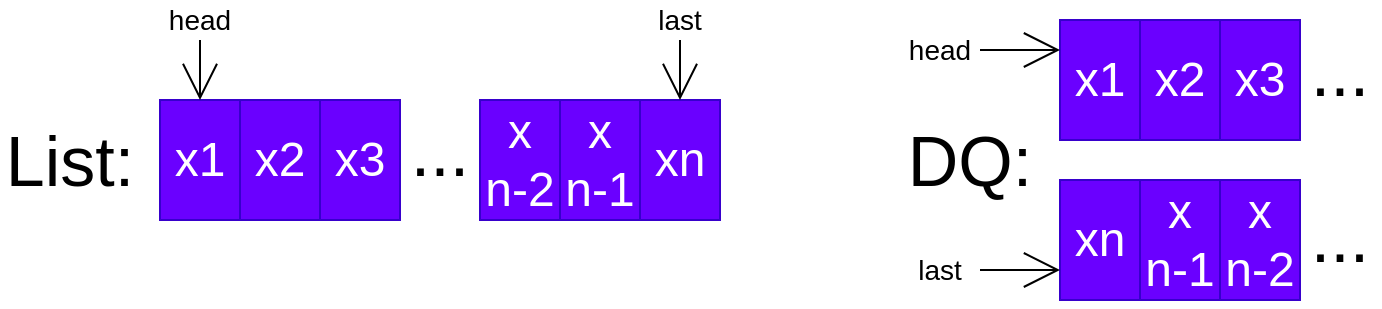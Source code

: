 <mxfile>
    <diagram id="4UdUqQnEyKSGIjsAtdWJ" name="Page-1">
        <mxGraphModel dx="776" dy="1729" grid="1" gridSize="10" guides="1" tooltips="1" connect="1" arrows="1" fold="1" page="1" pageScale="1" pageWidth="850" pageHeight="1100" math="0" shadow="0">
            <root>
                <mxCell id="0"/>
                <mxCell id="1" parent="0"/>
                <mxCell id="8" value="x1" style="rounded=0;whiteSpace=wrap;html=1;fontSize=24;fillColor=#6a00ff;strokeColor=#3700CC;fontColor=#ffffff;" vertex="1" parent="1">
                    <mxGeometry x="90" y="70" width="40" height="60" as="geometry"/>
                </mxCell>
                <mxCell id="9" value="x2" style="rounded=0;whiteSpace=wrap;html=1;fontSize=24;fillColor=#6a00ff;strokeColor=#3700CC;fontColor=#ffffff;" vertex="1" parent="1">
                    <mxGeometry x="130" y="70" width="40" height="60" as="geometry"/>
                </mxCell>
                <mxCell id="10" value="x3" style="rounded=0;whiteSpace=wrap;html=1;fontSize=24;fillColor=#6a00ff;strokeColor=#3700CC;fontColor=#ffffff;" vertex="1" parent="1">
                    <mxGeometry x="170" y="70" width="40" height="60" as="geometry"/>
                </mxCell>
                <mxCell id="11" value="..." style="text;html=1;strokeColor=none;fillColor=none;align=center;verticalAlign=middle;whiteSpace=wrap;rounded=0;fontSize=35;" vertex="1" parent="1">
                    <mxGeometry x="210" y="80" width="40" height="30" as="geometry"/>
                </mxCell>
                <mxCell id="12" value="x&lt;br&gt;n-1" style="rounded=0;whiteSpace=wrap;html=1;fontSize=24;fillColor=#6a00ff;strokeColor=#3700CC;fontColor=#ffffff;" vertex="1" parent="1">
                    <mxGeometry x="290" y="70" width="40" height="60" as="geometry"/>
                </mxCell>
                <mxCell id="13" value="xn" style="rounded=0;whiteSpace=wrap;html=1;fontSize=24;fillColor=#6a00ff;strokeColor=#3700CC;fontColor=#ffffff;" vertex="1" parent="1">
                    <mxGeometry x="330" y="70" width="40" height="60" as="geometry"/>
                </mxCell>
                <mxCell id="14" value="List:" style="text;html=1;strokeColor=none;fillColor=none;align=center;verticalAlign=middle;whiteSpace=wrap;rounded=0;fontSize=35;" vertex="1" parent="1">
                    <mxGeometry x="10" y="90" width="70" height="20" as="geometry"/>
                </mxCell>
                <mxCell id="33" value="x&lt;br&gt;n-2" style="rounded=0;whiteSpace=wrap;html=1;fontSize=24;fillColor=#6a00ff;strokeColor=#3700CC;fontColor=#ffffff;" vertex="1" parent="1">
                    <mxGeometry x="250" y="70" width="40" height="60" as="geometry"/>
                </mxCell>
                <mxCell id="34" value="x1" style="rounded=0;whiteSpace=wrap;html=1;fontSize=24;fillColor=#6a00ff;strokeColor=#3700CC;fontColor=#ffffff;" vertex="1" parent="1">
                    <mxGeometry x="540" y="30" width="40" height="60" as="geometry"/>
                </mxCell>
                <mxCell id="35" value="x2" style="rounded=0;whiteSpace=wrap;html=1;fontSize=24;fillColor=#6a00ff;strokeColor=#3700CC;fontColor=#ffffff;" vertex="1" parent="1">
                    <mxGeometry x="580" y="30" width="40" height="60" as="geometry"/>
                </mxCell>
                <mxCell id="36" value="x3" style="rounded=0;whiteSpace=wrap;html=1;fontSize=24;fillColor=#6a00ff;strokeColor=#3700CC;fontColor=#ffffff;" vertex="1" parent="1">
                    <mxGeometry x="620" y="30" width="40" height="60" as="geometry"/>
                </mxCell>
                <mxCell id="37" value="..." style="text;html=1;strokeColor=none;fillColor=none;align=center;verticalAlign=middle;whiteSpace=wrap;rounded=0;fontSize=35;" vertex="1" parent="1">
                    <mxGeometry x="660" y="40" width="40" height="30" as="geometry"/>
                </mxCell>
                <mxCell id="38" value="x&lt;br&gt;n-1" style="rounded=0;whiteSpace=wrap;html=1;fontSize=24;fillColor=#6a00ff;strokeColor=#3700CC;fontColor=#ffffff;" vertex="1" parent="1">
                    <mxGeometry x="580" y="110" width="40" height="60" as="geometry"/>
                </mxCell>
                <mxCell id="39" value="xn" style="rounded=0;whiteSpace=wrap;html=1;fontSize=24;fillColor=#6a00ff;strokeColor=#3700CC;fontColor=#ffffff;" vertex="1" parent="1">
                    <mxGeometry x="540" y="110" width="40" height="60" as="geometry"/>
                </mxCell>
                <mxCell id="40" value="x&lt;br&gt;n-2" style="rounded=0;whiteSpace=wrap;html=1;fontSize=24;fillColor=#6a00ff;strokeColor=#3700CC;fontColor=#ffffff;" vertex="1" parent="1">
                    <mxGeometry x="620" y="110" width="40" height="60" as="geometry"/>
                </mxCell>
                <mxCell id="41" value="..." style="text;html=1;strokeColor=none;fillColor=none;align=center;verticalAlign=middle;whiteSpace=wrap;rounded=0;fontSize=35;" vertex="1" parent="1">
                    <mxGeometry x="660" y="120" width="40" height="35" as="geometry"/>
                </mxCell>
                <mxCell id="42" value="DQ:" style="text;html=1;strokeColor=none;fillColor=none;align=center;verticalAlign=middle;whiteSpace=wrap;rounded=0;fontSize=35;" vertex="1" parent="1">
                    <mxGeometry x="460" y="90" width="70" height="20" as="geometry"/>
                </mxCell>
                <mxCell id="45" value="" style="endArrow=open;html=1;fontSize=35;endFill=0;endSize=16;entryX=0;entryY=0.75;entryDx=0;entryDy=0;exitX=1;exitY=0.5;exitDx=0;exitDy=0;" edge="1" parent="1" source="48" target="39">
                    <mxGeometry width="50" height="50" relative="1" as="geometry">
                        <mxPoint x="560" y="220" as="sourcePoint"/>
                        <mxPoint x="560" y="170" as="targetPoint"/>
                    </mxGeometry>
                </mxCell>
                <mxCell id="46" value="" style="endArrow=open;html=1;fontSize=35;endFill=0;endSize=16;entryX=0;entryY=0.25;entryDx=0;entryDy=0;exitX=1;exitY=0.5;exitDx=0;exitDy=0;" edge="1" parent="1" source="47" target="34">
                    <mxGeometry width="50" height="50" relative="1" as="geometry">
                        <mxPoint x="560" y="-20" as="sourcePoint"/>
                        <mxPoint x="590" as="targetPoint"/>
                    </mxGeometry>
                </mxCell>
                <mxCell id="47" value="head" style="text;html=1;strokeColor=none;fillColor=none;align=center;verticalAlign=middle;whiteSpace=wrap;rounded=0;fontSize=14;" vertex="1" parent="1">
                    <mxGeometry x="460" y="30" width="40" height="30" as="geometry"/>
                </mxCell>
                <mxCell id="48" value="last" style="text;html=1;strokeColor=none;fillColor=none;align=center;verticalAlign=middle;whiteSpace=wrap;rounded=0;fontSize=14;" vertex="1" parent="1">
                    <mxGeometry x="460" y="140" width="40" height="30" as="geometry"/>
                </mxCell>
                <mxCell id="50" value="head" style="text;html=1;strokeColor=none;fillColor=none;align=center;verticalAlign=middle;whiteSpace=wrap;rounded=0;fontSize=14;" vertex="1" parent="1">
                    <mxGeometry x="90" y="20" width="40" height="20" as="geometry"/>
                </mxCell>
                <mxCell id="51" value="last" style="text;html=1;strokeColor=none;fillColor=none;align=center;verticalAlign=middle;whiteSpace=wrap;rounded=0;fontSize=14;" vertex="1" parent="1">
                    <mxGeometry x="330" y="20" width="40" height="20" as="geometry"/>
                </mxCell>
                <mxCell id="52" value="" style="endArrow=open;html=1;fontSize=35;endFill=0;endSize=16;entryX=0.5;entryY=0;entryDx=0;entryDy=0;exitX=0.5;exitY=1;exitDx=0;exitDy=0;" edge="1" parent="1" source="51" target="13">
                    <mxGeometry width="50" height="50" relative="1" as="geometry">
                        <mxPoint x="360" y="50.0" as="sourcePoint"/>
                        <mxPoint x="400" y="50.0" as="targetPoint"/>
                    </mxGeometry>
                </mxCell>
                <mxCell id="53" value="" style="endArrow=open;html=1;fontSize=35;endFill=0;endSize=16;entryX=0.5;entryY=0;entryDx=0;entryDy=0;exitX=0.5;exitY=1;exitDx=0;exitDy=0;" edge="1" parent="1" source="50" target="8">
                    <mxGeometry width="50" height="50" relative="1" as="geometry">
                        <mxPoint x="360" y="50" as="sourcePoint"/>
                        <mxPoint x="360" y="80" as="targetPoint"/>
                    </mxGeometry>
                </mxCell>
            </root>
        </mxGraphModel>
    </diagram>
</mxfile>
